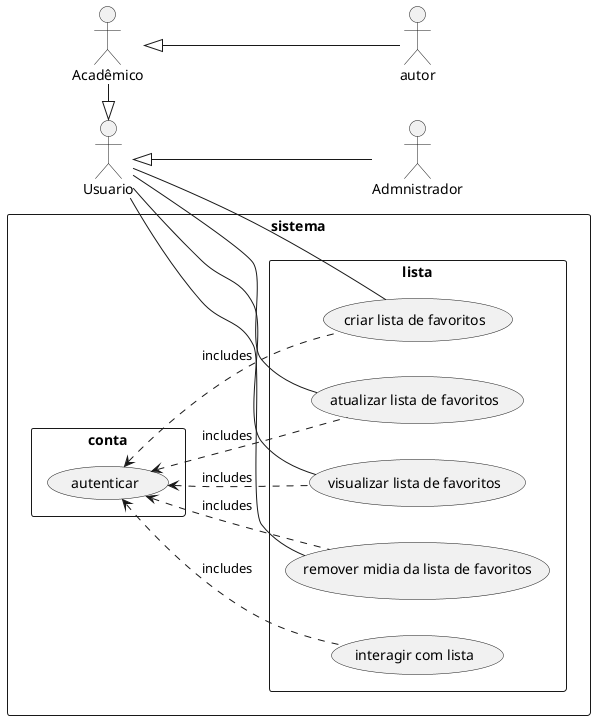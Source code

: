 @startuml lista

left to right direction

:Usuario: as usuario
:Acadêmico: as academico
:Admnistrador: as admnistrador

academico <|-- autor
usuario <|-left- academico
usuario <|-down- admnistrador

rectangle sistema {
    rectangle conta {
        (autenticar)
    }
    rectangle lista {
        usuario -- (criar lista de favoritos)
        usuario -- (visualizar lista de favoritos) 
        usuario -- (atualizar lista de favoritos) 
        usuario -- (remover midia da lista de favoritos) 

        (autenticar) <.. (interagir com lista) : includes

        (autenticar) <.. (criar lista de favoritos) : includes
        (autenticar) <.. (visualizar lista de favoritos) : includes
        (autenticar) <.. (atualizar lista de favoritos) : includes
        (autenticar) <.. (remover midia da lista de favoritos) : includes

    }
}

@enduml